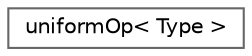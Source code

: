digraph "Graphical Class Hierarchy"
{
 // LATEX_PDF_SIZE
  bgcolor="transparent";
  edge [fontname=Helvetica,fontsize=10,labelfontname=Helvetica,labelfontsize=10];
  node [fontname=Helvetica,fontsize=10,shape=box,height=0.2,width=0.4];
  rankdir="LR";
  Node0 [id="Node000000",label="uniformOp\< Type \>",height=0.2,width=0.4,color="grey40", fillcolor="white", style="filled",URL="$classFoam_1_1cut_1_1uniformOp.html",tooltip=" "];
}
